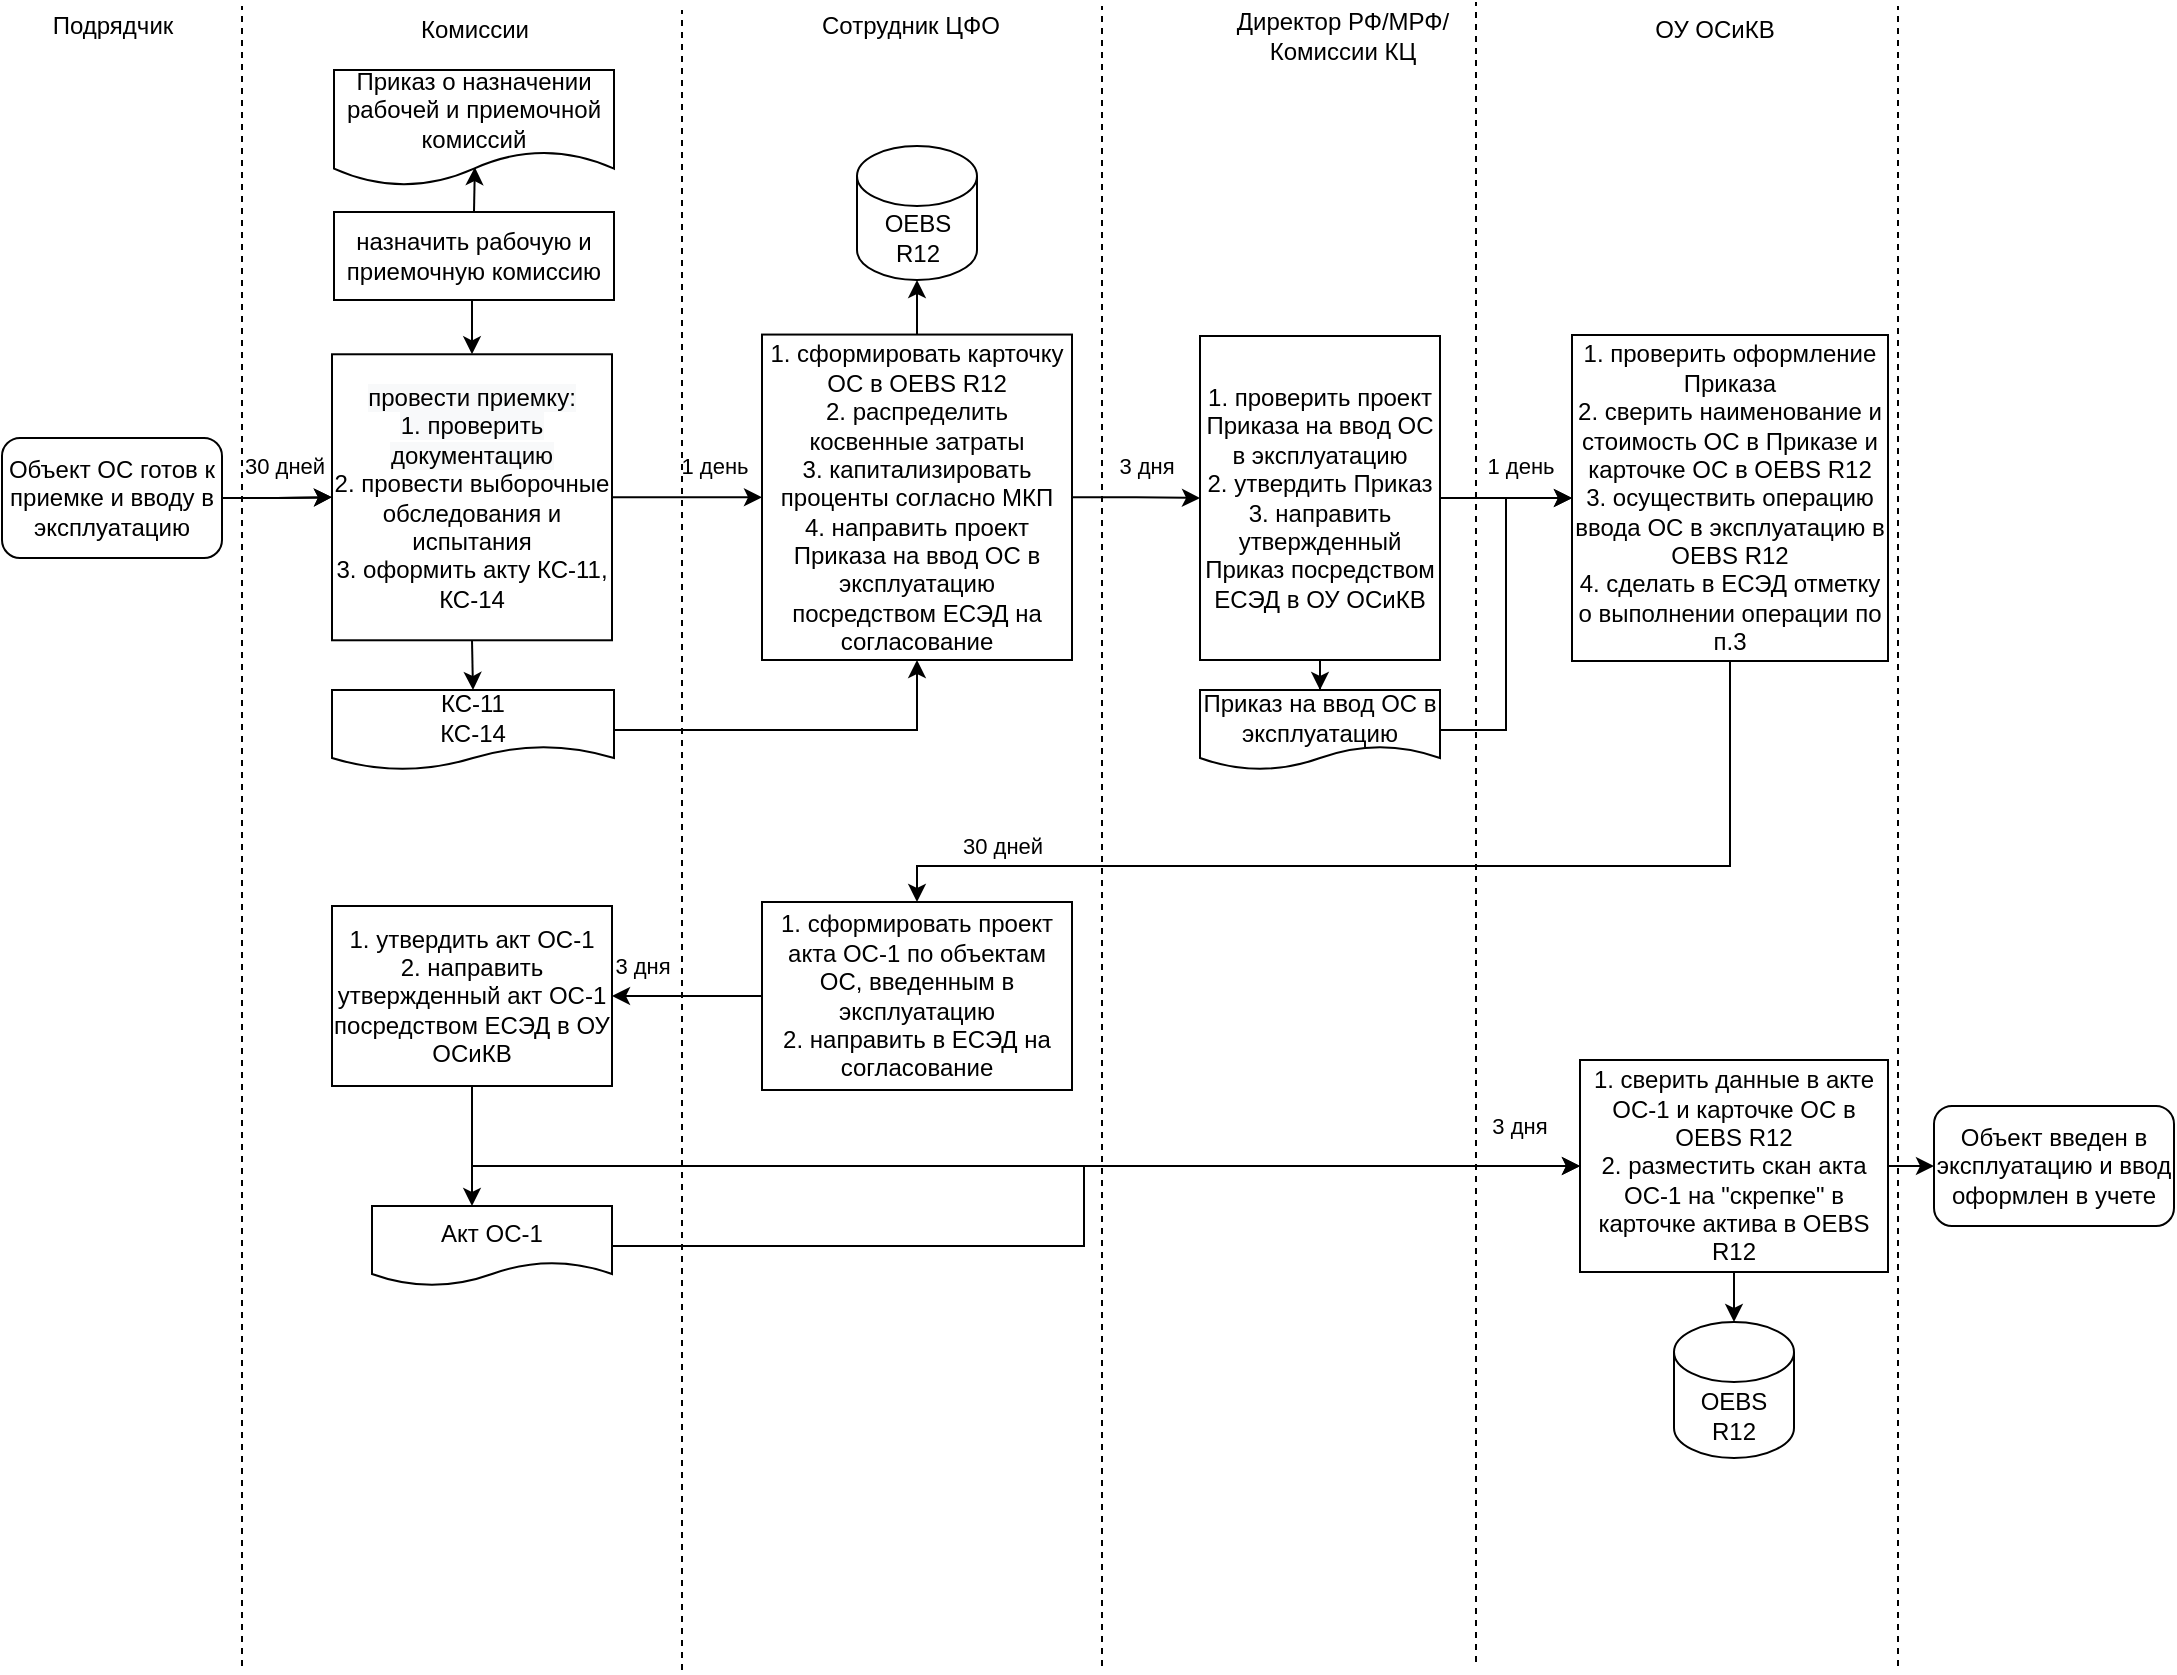 <mxfile version="14.7.6" type="github" pages="3">
  <diagram id="-xlbEysj6lLXRMNJa3hU" name="process">
    <mxGraphModel dx="1597" dy="1742" grid="0" gridSize="10" guides="1" tooltips="1" connect="1" arrows="1" fold="1" page="1" pageScale="1" pageWidth="1100" pageHeight="850" math="0" shadow="0">
      <root>
        <mxCell id="0" />
        <mxCell id="1" parent="0" />
        <mxCell id="_9BQPVT1APY_iE7ZRsUv-82" style="edgeStyle=orthogonalEdgeStyle;rounded=0;orthogonalLoop=1;jettySize=auto;html=1;" edge="1" parent="1" source="_9BQPVT1APY_iE7ZRsUv-1" target="_9BQPVT1APY_iE7ZRsUv-3">
          <mxGeometry relative="1" as="geometry" />
        </mxCell>
        <mxCell id="_9BQPVT1APY_iE7ZRsUv-83" value="30 дней" style="edgeStyle=orthogonalEdgeStyle;rounded=0;orthogonalLoop=1;jettySize=auto;html=1;" edge="1" parent="1" source="_9BQPVT1APY_iE7ZRsUv-1" target="_9BQPVT1APY_iE7ZRsUv-3">
          <mxGeometry x="0.119" y="16" relative="1" as="geometry">
            <mxPoint as="offset" />
          </mxGeometry>
        </mxCell>
        <mxCell id="_9BQPVT1APY_iE7ZRsUv-1" value="Объект ОС готов к приемке и вводу в эксплуатацию" style="rounded=1;whiteSpace=wrap;html=1;" vertex="1" parent="1">
          <mxGeometry x="10" y="-624" width="110" height="60" as="geometry" />
        </mxCell>
        <mxCell id="_9BQPVT1APY_iE7ZRsUv-10" style="edgeStyle=orthogonalEdgeStyle;rounded=0;orthogonalLoop=1;jettySize=auto;html=1;exitX=0.5;exitY=0;exitDx=0;exitDy=0;entryX=0.503;entryY=0.838;entryDx=0;entryDy=0;entryPerimeter=0;" edge="1" parent="1" source="_9BQPVT1APY_iE7ZRsUv-2" target="_9BQPVT1APY_iE7ZRsUv-5">
          <mxGeometry relative="1" as="geometry" />
        </mxCell>
        <mxCell id="_9BQPVT1APY_iE7ZRsUv-17" style="edgeStyle=orthogonalEdgeStyle;rounded=0;orthogonalLoop=1;jettySize=auto;html=1;exitX=0.5;exitY=1;exitDx=0;exitDy=0;entryX=0.5;entryY=0;entryDx=0;entryDy=0;" edge="1" parent="1" source="_9BQPVT1APY_iE7ZRsUv-2" target="_9BQPVT1APY_iE7ZRsUv-3">
          <mxGeometry relative="1" as="geometry" />
        </mxCell>
        <mxCell id="_9BQPVT1APY_iE7ZRsUv-2" value="назначить рабочую и приемочную комиссию" style="rounded=0;whiteSpace=wrap;html=1;" vertex="1" parent="1">
          <mxGeometry x="176" y="-737" width="140" height="44" as="geometry" />
        </mxCell>
        <mxCell id="_9BQPVT1APY_iE7ZRsUv-37" style="edgeStyle=orthogonalEdgeStyle;rounded=0;orthogonalLoop=1;jettySize=auto;html=1;exitX=0.5;exitY=1;exitDx=0;exitDy=0;entryX=0.5;entryY=0;entryDx=0;entryDy=0;" edge="1" parent="1" source="_9BQPVT1APY_iE7ZRsUv-3" target="_9BQPVT1APY_iE7ZRsUv-13">
          <mxGeometry relative="1" as="geometry" />
        </mxCell>
        <mxCell id="_9BQPVT1APY_iE7ZRsUv-3" value="&lt;span style=&quot;color: rgb(0 , 0 , 0) ; font-family: &amp;#34;helvetica&amp;#34; ; font-size: 12px ; font-style: normal ; font-weight: 400 ; letter-spacing: normal ; text-align: center ; text-indent: 0px ; text-transform: none ; word-spacing: 0px ; background-color: rgb(248 , 249 , 250) ; display: inline ; float: none&quot;&gt;провести приемку: &lt;br&gt;1. проверить документацию&lt;br&gt;&lt;/span&gt;2. провести выборочные обследования и испытания&lt;br&gt;3. оформить акту КС-11, КС-14" style="rounded=0;whiteSpace=wrap;html=1;" vertex="1" parent="1">
          <mxGeometry x="175" y="-665.86" width="140" height="143" as="geometry" />
        </mxCell>
        <mxCell id="_9BQPVT1APY_iE7ZRsUv-5" value="Приказ о назначении рабочей и приемочной комиссий" style="shape=document;whiteSpace=wrap;html=1;boundedLbl=1;" vertex="1" parent="1">
          <mxGeometry x="176" y="-808" width="140" height="58" as="geometry" />
        </mxCell>
        <mxCell id="_9BQPVT1APY_iE7ZRsUv-38" style="edgeStyle=orthogonalEdgeStyle;rounded=0;orthogonalLoop=1;jettySize=auto;html=1;entryX=0.5;entryY=1;entryDx=0;entryDy=0;" edge="1" parent="1" source="_9BQPVT1APY_iE7ZRsUv-13" target="_9BQPVT1APY_iE7ZRsUv-25">
          <mxGeometry relative="1" as="geometry">
            <mxPoint x="559" y="-492" as="targetPoint" />
          </mxGeometry>
        </mxCell>
        <mxCell id="_9BQPVT1APY_iE7ZRsUv-13" value="КС-11&lt;br&gt;КС-14" style="shape=document;whiteSpace=wrap;html=1;boundedLbl=1;" vertex="1" parent="1">
          <mxGeometry x="175" y="-498" width="141" height="40" as="geometry" />
        </mxCell>
        <mxCell id="_9BQPVT1APY_iE7ZRsUv-31" value="1 день" style="edgeStyle=orthogonalEdgeStyle;rounded=0;orthogonalLoop=1;jettySize=auto;html=1;exitX=1;exitY=0.5;exitDx=0;exitDy=0;entryX=0;entryY=0.5;entryDx=0;entryDy=0;" edge="1" parent="1" source="_9BQPVT1APY_iE7ZRsUv-3" target="_9BQPVT1APY_iE7ZRsUv-25">
          <mxGeometry x="0.355" y="16" relative="1" as="geometry">
            <mxPoint x="429" y="-589.76" as="sourcePoint" />
            <mxPoint as="offset" />
          </mxGeometry>
        </mxCell>
        <mxCell id="_9BQPVT1APY_iE7ZRsUv-40" value="3 дня" style="edgeStyle=orthogonalEdgeStyle;rounded=0;orthogonalLoop=1;jettySize=auto;html=1;entryX=0;entryY=0.5;entryDx=0;entryDy=0;" edge="1" parent="1" source="_9BQPVT1APY_iE7ZRsUv-25" target="_9BQPVT1APY_iE7ZRsUv-39">
          <mxGeometry x="0.127" y="16" relative="1" as="geometry">
            <mxPoint x="1" as="offset" />
          </mxGeometry>
        </mxCell>
        <mxCell id="_9BQPVT1APY_iE7ZRsUv-78" style="edgeStyle=orthogonalEdgeStyle;rounded=0;orthogonalLoop=1;jettySize=auto;html=1;entryX=0.5;entryY=1;entryDx=0;entryDy=0;entryPerimeter=0;" edge="1" parent="1" source="_9BQPVT1APY_iE7ZRsUv-25" target="_9BQPVT1APY_iE7ZRsUv-32">
          <mxGeometry relative="1" as="geometry">
            <mxPoint x="463.5" y="-728.231" as="targetPoint" />
          </mxGeometry>
        </mxCell>
        <mxCell id="_9BQPVT1APY_iE7ZRsUv-25" value="1. сформировать карточку ОС в OEBS R12&lt;br&gt;2. распределить косвенные затраты&lt;br&gt;3. капитализировать проценты согласно МКП&lt;br&gt;4. направить проект Приказа на ввод ОС в эксплуатацию посредством ЕСЭД на согласование" style="rounded=0;whiteSpace=wrap;html=1;" vertex="1" parent="1">
          <mxGeometry x="390" y="-675.72" width="155" height="162.72" as="geometry" />
        </mxCell>
        <mxCell id="_9BQPVT1APY_iE7ZRsUv-32" value="OEBS R12" style="shape=cylinder3;whiteSpace=wrap;html=1;boundedLbl=1;backgroundOutline=1;size=15;" vertex="1" parent="1">
          <mxGeometry x="437.5" y="-770" width="60" height="67" as="geometry" />
        </mxCell>
        <mxCell id="_9BQPVT1APY_iE7ZRsUv-50" value="1 день" style="edgeStyle=orthogonalEdgeStyle;rounded=0;orthogonalLoop=1;jettySize=auto;html=1;entryX=0;entryY=0.5;entryDx=0;entryDy=0;" edge="1" parent="1" source="_9BQPVT1APY_iE7ZRsUv-39" target="_9BQPVT1APY_iE7ZRsUv-49">
          <mxGeometry x="0.242" y="16" relative="1" as="geometry">
            <mxPoint x="-1" as="offset" />
          </mxGeometry>
        </mxCell>
        <mxCell id="_9BQPVT1APY_iE7ZRsUv-80" style="edgeStyle=orthogonalEdgeStyle;rounded=0;orthogonalLoop=1;jettySize=auto;html=1;" edge="1" parent="1" source="_9BQPVT1APY_iE7ZRsUv-39" target="_9BQPVT1APY_iE7ZRsUv-42">
          <mxGeometry relative="1" as="geometry" />
        </mxCell>
        <mxCell id="_9BQPVT1APY_iE7ZRsUv-39" value="1. проверить проект Приказа на ввод ОС в эксплуатацию&lt;br&gt;2. утвердить Приказ&lt;br&gt;3. направить утвержденный Приказ посредством ЕСЭД в ОУ ОСиКВ" style="rounded=0;whiteSpace=wrap;html=1;" vertex="1" parent="1">
          <mxGeometry x="609" y="-675" width="120" height="162" as="geometry" />
        </mxCell>
        <mxCell id="_9BQPVT1APY_iE7ZRsUv-67" style="edgeStyle=orthogonalEdgeStyle;rounded=0;orthogonalLoop=1;jettySize=auto;html=1;entryX=0;entryY=0.5;entryDx=0;entryDy=0;" edge="1" parent="1" source="_9BQPVT1APY_iE7ZRsUv-42" target="_9BQPVT1APY_iE7ZRsUv-49">
          <mxGeometry relative="1" as="geometry" />
        </mxCell>
        <mxCell id="_9BQPVT1APY_iE7ZRsUv-42" value="Приказ на ввод ОС в эксплуатацию" style="shape=document;whiteSpace=wrap;html=1;boundedLbl=1;" vertex="1" parent="1">
          <mxGeometry x="609" y="-498" width="120" height="40" as="geometry" />
        </mxCell>
        <mxCell id="_9BQPVT1APY_iE7ZRsUv-44" value="Подрядчик" style="text;html=1;resizable=0;autosize=1;align=center;verticalAlign=middle;points=[];fillColor=none;strokeColor=none;rounded=0;" vertex="1" parent="1">
          <mxGeometry x="25" y="-840" width="80" height="20" as="geometry" />
        </mxCell>
        <mxCell id="_9BQPVT1APY_iE7ZRsUv-45" value="Комиссии" style="text;html=1;resizable=0;autosize=1;align=center;verticalAlign=middle;points=[];fillColor=none;strokeColor=none;rounded=0;" vertex="1" parent="1">
          <mxGeometry x="211" y="-838" width="70" height="20" as="geometry" />
        </mxCell>
        <mxCell id="_9BQPVT1APY_iE7ZRsUv-46" value="Сотрудник ЦФО" style="text;html=1;resizable=0;autosize=1;align=center;verticalAlign=middle;points=[];fillColor=none;strokeColor=none;rounded=0;" vertex="1" parent="1">
          <mxGeometry x="413.5" y="-840" width="100" height="20" as="geometry" />
        </mxCell>
        <mxCell id="_9BQPVT1APY_iE7ZRsUv-47" value="Директор РФ/МРФ/ &lt;br&gt;Комиссии КЦ" style="text;html=1;resizable=0;autosize=1;align=center;verticalAlign=middle;points=[];fillColor=none;strokeColor=none;rounded=0;" vertex="1" parent="1">
          <mxGeometry x="620" y="-840" width="120" height="30" as="geometry" />
        </mxCell>
        <mxCell id="_9BQPVT1APY_iE7ZRsUv-55" value="30 дней" style="edgeStyle=orthogonalEdgeStyle;rounded=0;orthogonalLoop=1;jettySize=auto;html=1;exitX=0.5;exitY=1;exitDx=0;exitDy=0;entryX=0.5;entryY=0;entryDx=0;entryDy=0;" edge="1" parent="1" source="_9BQPVT1APY_iE7ZRsUv-49" target="_9BQPVT1APY_iE7ZRsUv-52">
          <mxGeometry x="0.77" y="-10" relative="1" as="geometry">
            <mxPoint x="600" y="-270" as="targetPoint" />
            <Array as="points">
              <mxPoint x="874" y="-410" />
              <mxPoint x="467" y="-410" />
            </Array>
            <mxPoint as="offset" />
          </mxGeometry>
        </mxCell>
        <mxCell id="_9BQPVT1APY_iE7ZRsUv-49" value="1. проверить оформление Приказа&lt;br&gt;2. сверить наименование и стоимость ОС в Приказе и карточке ОС в OEBS R12&lt;br&gt;3. осуществить операцию ввода ОС в эксплуатацию в OEBS R12&lt;br&gt;4. сделать в ЕСЭД отметку о выполнении операции по п.3" style="rounded=0;whiteSpace=wrap;html=1;" vertex="1" parent="1">
          <mxGeometry x="795" y="-675.5" width="158" height="163" as="geometry" />
        </mxCell>
        <mxCell id="_9BQPVT1APY_iE7ZRsUv-51" value="ОУ ОСиКВ" style="text;html=1;resizable=0;autosize=1;align=center;verticalAlign=middle;points=[];fillColor=none;strokeColor=none;rounded=0;" vertex="1" parent="1">
          <mxGeometry x="826" y="-838" width="80" height="20" as="geometry" />
        </mxCell>
        <mxCell id="_9BQPVT1APY_iE7ZRsUv-57" value="3 дня" style="edgeStyle=orthogonalEdgeStyle;rounded=0;orthogonalLoop=1;jettySize=auto;html=1;" edge="1" parent="1" source="_9BQPVT1APY_iE7ZRsUv-52" target="_9BQPVT1APY_iE7ZRsUv-56">
          <mxGeometry x="0.6" y="-15" relative="1" as="geometry">
            <mxPoint as="offset" />
          </mxGeometry>
        </mxCell>
        <mxCell id="_9BQPVT1APY_iE7ZRsUv-52" value="1. сформировать проект акта ОС-1 по объектам ОС, введенным в эксплуатацию&lt;br&gt;2. направить в ЕСЭД на согласование" style="rounded=0;whiteSpace=wrap;html=1;" vertex="1" parent="1">
          <mxGeometry x="390" y="-392" width="155" height="94" as="geometry" />
        </mxCell>
        <mxCell id="_9BQPVT1APY_iE7ZRsUv-59" style="edgeStyle=orthogonalEdgeStyle;rounded=0;orthogonalLoop=1;jettySize=auto;html=1;exitX=0.5;exitY=1;exitDx=0;exitDy=0;entryX=0.5;entryY=0;entryDx=0;entryDy=0;" edge="1" parent="1" source="_9BQPVT1APY_iE7ZRsUv-56">
          <mxGeometry relative="1" as="geometry">
            <mxPoint x="245" y="-240" as="targetPoint" />
          </mxGeometry>
        </mxCell>
        <mxCell id="_9BQPVT1APY_iE7ZRsUv-63" value="3 дня&amp;nbsp;" style="edgeStyle=orthogonalEdgeStyle;rounded=0;orthogonalLoop=1;jettySize=auto;html=1;entryX=0;entryY=0.5;entryDx=0;entryDy=0;exitX=0.5;exitY=1;exitDx=0;exitDy=0;exitPerimeter=0;" edge="1" parent="1" source="_9BQPVT1APY_iE7ZRsUv-56" target="_9BQPVT1APY_iE7ZRsUv-60">
          <mxGeometry x="0.9" y="20" relative="1" as="geometry">
            <mxPoint as="offset" />
          </mxGeometry>
        </mxCell>
        <mxCell id="_9BQPVT1APY_iE7ZRsUv-56" value="1. утвердить акт ОС-1&lt;br&gt;2. направить утвержденный акт ОС-1 посредством ЕСЭД в ОУ ОСиКВ" style="rounded=0;whiteSpace=wrap;html=1;" vertex="1" parent="1">
          <mxGeometry x="175" y="-390" width="140" height="90" as="geometry" />
        </mxCell>
        <mxCell id="_9BQPVT1APY_iE7ZRsUv-64" style="edgeStyle=orthogonalEdgeStyle;rounded=0;orthogonalLoop=1;jettySize=auto;html=1;entryX=0;entryY=0.5;entryDx=0;entryDy=0;" edge="1" parent="1" source="_9BQPVT1APY_iE7ZRsUv-58" target="_9BQPVT1APY_iE7ZRsUv-60">
          <mxGeometry relative="1" as="geometry">
            <Array as="points">
              <mxPoint x="551" y="-220" />
              <mxPoint x="551" y="-260" />
            </Array>
          </mxGeometry>
        </mxCell>
        <mxCell id="_9BQPVT1APY_iE7ZRsUv-58" value="Акт ОС-1" style="shape=document;whiteSpace=wrap;html=1;boundedLbl=1;" vertex="1" parent="1">
          <mxGeometry x="195" y="-240" width="120" height="40" as="geometry" />
        </mxCell>
        <mxCell id="_9BQPVT1APY_iE7ZRsUv-75" style="edgeStyle=orthogonalEdgeStyle;rounded=0;orthogonalLoop=1;jettySize=auto;html=1;entryX=0;entryY=0.5;entryDx=0;entryDy=0;" edge="1" parent="1" source="_9BQPVT1APY_iE7ZRsUv-60" target="_9BQPVT1APY_iE7ZRsUv-74">
          <mxGeometry relative="1" as="geometry" />
        </mxCell>
        <mxCell id="_9BQPVT1APY_iE7ZRsUv-81" style="edgeStyle=orthogonalEdgeStyle;rounded=0;orthogonalLoop=1;jettySize=auto;html=1;" edge="1" parent="1" source="_9BQPVT1APY_iE7ZRsUv-60" target="_9BQPVT1APY_iE7ZRsUv-65">
          <mxGeometry relative="1" as="geometry" />
        </mxCell>
        <mxCell id="_9BQPVT1APY_iE7ZRsUv-60" value="1. сверить данные в акте ОС-1 и карточке ОС в OEBS R12&lt;br&gt;2. разместить скан акта ОС-1 на &quot;скрепке&quot; в карточке актива в OEBS R12" style="rounded=0;whiteSpace=wrap;html=1;" vertex="1" parent="1">
          <mxGeometry x="799" y="-313" width="154" height="106" as="geometry" />
        </mxCell>
        <mxCell id="_9BQPVT1APY_iE7ZRsUv-65" value="OEBS R12" style="shape=cylinder3;whiteSpace=wrap;html=1;boundedLbl=1;backgroundOutline=1;size=15;" vertex="1" parent="1">
          <mxGeometry x="846" y="-182" width="60" height="68" as="geometry" />
        </mxCell>
        <mxCell id="_9BQPVT1APY_iE7ZRsUv-69" value="" style="endArrow=none;dashed=1;html=1;" edge="1" parent="1">
          <mxGeometry width="50" height="50" relative="1" as="geometry">
            <mxPoint x="130" y="-10" as="sourcePoint" />
            <mxPoint x="130" y="-840" as="targetPoint" />
          </mxGeometry>
        </mxCell>
        <mxCell id="_9BQPVT1APY_iE7ZRsUv-71" value="" style="endArrow=none;dashed=1;html=1;" edge="1" parent="1">
          <mxGeometry width="50" height="50" relative="1" as="geometry">
            <mxPoint x="350.0" y="-8.0" as="sourcePoint" />
            <mxPoint x="350.0" y="-838.0" as="targetPoint" />
          </mxGeometry>
        </mxCell>
        <mxCell id="_9BQPVT1APY_iE7ZRsUv-72" value="" style="endArrow=none;dashed=1;html=1;" edge="1" parent="1">
          <mxGeometry width="50" height="50" relative="1" as="geometry">
            <mxPoint x="560.0" y="-10.0" as="sourcePoint" />
            <mxPoint x="560.0" y="-840.0" as="targetPoint" />
          </mxGeometry>
        </mxCell>
        <mxCell id="_9BQPVT1APY_iE7ZRsUv-73" value="" style="endArrow=none;dashed=1;html=1;" edge="1" parent="1">
          <mxGeometry width="50" height="50" relative="1" as="geometry">
            <mxPoint x="747" y="-12.0" as="sourcePoint" />
            <mxPoint x="747" y="-842.0" as="targetPoint" />
          </mxGeometry>
        </mxCell>
        <mxCell id="_9BQPVT1APY_iE7ZRsUv-74" value="Объект введен в эксплуатацию и ввод оформлен в учете" style="rounded=1;whiteSpace=wrap;html=1;" vertex="1" parent="1">
          <mxGeometry x="976" y="-290" width="120" height="60" as="geometry" />
        </mxCell>
        <mxCell id="_9BQPVT1APY_iE7ZRsUv-77" value="" style="endArrow=none;dashed=1;html=1;" edge="1" parent="1">
          <mxGeometry width="50" height="50" relative="1" as="geometry">
            <mxPoint x="958" y="-10.0" as="sourcePoint" />
            <mxPoint x="958" y="-840.0" as="targetPoint" />
          </mxGeometry>
        </mxCell>
      </root>
    </mxGraphModel>
  </diagram>
  <diagram id="EPydY_kBoaiLtxwQvo4u" name="RCR-part1">
    <mxGraphModel dx="1384" dy="1623" grid="0" gridSize="10" guides="1" tooltips="1" connect="1" arrows="1" fold="1" page="1" pageScale="1" pageWidth="1100" pageHeight="850" math="0" shadow="0">
      <root>
        <mxCell id="JlqAxrO4d6DwTMm6dV93-0" />
        <mxCell id="JlqAxrO4d6DwTMm6dV93-1" parent="JlqAxrO4d6DwTMm6dV93-0" />
        <mxCell id="TFz5X1pm-8AExUHjPqjY-0" style="edgeStyle=orthogonalEdgeStyle;rounded=0;orthogonalLoop=1;jettySize=auto;html=1;" edge="1" parent="JlqAxrO4d6DwTMm6dV93-1" source="TFz5X1pm-8AExUHjPqjY-2" target="TFz5X1pm-8AExUHjPqjY-7">
          <mxGeometry relative="1" as="geometry" />
        </mxCell>
        <mxCell id="TFz5X1pm-8AExUHjPqjY-1" value="30 дней" style="edgeStyle=orthogonalEdgeStyle;rounded=0;orthogonalLoop=1;jettySize=auto;html=1;" edge="1" parent="JlqAxrO4d6DwTMm6dV93-1" source="TFz5X1pm-8AExUHjPqjY-2" target="TFz5X1pm-8AExUHjPqjY-7">
          <mxGeometry x="0.119" y="16" relative="1" as="geometry">
            <mxPoint as="offset" />
          </mxGeometry>
        </mxCell>
        <mxCell id="TFz5X1pm-8AExUHjPqjY-2" value="Объект ОС готов к приемке и вводу в эксплуатацию" style="rounded=1;whiteSpace=wrap;html=1;" vertex="1" parent="JlqAxrO4d6DwTMm6dV93-1">
          <mxGeometry x="10" y="-624" width="110" height="60" as="geometry" />
        </mxCell>
        <mxCell id="TFz5X1pm-8AExUHjPqjY-3" style="edgeStyle=orthogonalEdgeStyle;rounded=0;orthogonalLoop=1;jettySize=auto;html=1;exitX=0.5;exitY=0;exitDx=0;exitDy=0;entryX=0.503;entryY=0.838;entryDx=0;entryDy=0;entryPerimeter=0;" edge="1" parent="JlqAxrO4d6DwTMm6dV93-1" source="TFz5X1pm-8AExUHjPqjY-5" target="TFz5X1pm-8AExUHjPqjY-8">
          <mxGeometry relative="1" as="geometry" />
        </mxCell>
        <mxCell id="TFz5X1pm-8AExUHjPqjY-4" style="edgeStyle=orthogonalEdgeStyle;rounded=0;orthogonalLoop=1;jettySize=auto;html=1;exitX=0.5;exitY=1;exitDx=0;exitDy=0;entryX=0.5;entryY=0;entryDx=0;entryDy=0;" edge="1" parent="JlqAxrO4d6DwTMm6dV93-1" source="TFz5X1pm-8AExUHjPqjY-5" target="TFz5X1pm-8AExUHjPqjY-7">
          <mxGeometry relative="1" as="geometry" />
        </mxCell>
        <mxCell id="TFz5X1pm-8AExUHjPqjY-5" value="назначить рабочую и приемочную комиссию" style="rounded=0;whiteSpace=wrap;html=1;" vertex="1" parent="JlqAxrO4d6DwTMm6dV93-1">
          <mxGeometry x="176" y="-737" width="140" height="44" as="geometry" />
        </mxCell>
        <mxCell id="TFz5X1pm-8AExUHjPqjY-6" style="edgeStyle=orthogonalEdgeStyle;rounded=0;orthogonalLoop=1;jettySize=auto;html=1;exitX=0.5;exitY=1;exitDx=0;exitDy=0;entryX=0.5;entryY=0;entryDx=0;entryDy=0;" edge="1" parent="JlqAxrO4d6DwTMm6dV93-1" source="TFz5X1pm-8AExUHjPqjY-7" target="TFz5X1pm-8AExUHjPqjY-10">
          <mxGeometry relative="1" as="geometry" />
        </mxCell>
        <mxCell id="TFz5X1pm-8AExUHjPqjY-7" value="&lt;span style=&quot;color: rgb(0 , 0 , 0) ; font-family: &amp;#34;helvetica&amp;#34; ; font-size: 12px ; font-style: normal ; font-weight: 400 ; letter-spacing: normal ; text-align: center ; text-indent: 0px ; text-transform: none ; word-spacing: 0px ; background-color: rgb(248 , 249 , 250) ; display: inline ; float: none&quot;&gt;провести приемку: &lt;br&gt;1. проверить документацию&lt;br&gt;&lt;/span&gt;2. провести выборочные обследования и испытания&lt;br&gt;3. оформить акту КС-11, КС-14" style="rounded=0;whiteSpace=wrap;html=1;" vertex="1" parent="JlqAxrO4d6DwTMm6dV93-1">
          <mxGeometry x="175" y="-665.86" width="140" height="143" as="geometry" />
        </mxCell>
        <mxCell id="TFz5X1pm-8AExUHjPqjY-8" value="Приказ о назначении рабочей и приемочной комиссий" style="shape=document;whiteSpace=wrap;html=1;boundedLbl=1;" vertex="1" parent="JlqAxrO4d6DwTMm6dV93-1">
          <mxGeometry x="176" y="-808" width="140" height="58" as="geometry" />
        </mxCell>
        <mxCell id="TFz5X1pm-8AExUHjPqjY-9" style="edgeStyle=orthogonalEdgeStyle;rounded=0;orthogonalLoop=1;jettySize=auto;html=1;entryX=0.5;entryY=1;entryDx=0;entryDy=0;" edge="1" parent="JlqAxrO4d6DwTMm6dV93-1" source="TFz5X1pm-8AExUHjPqjY-10" target="TFz5X1pm-8AExUHjPqjY-14">
          <mxGeometry relative="1" as="geometry">
            <mxPoint x="559" y="-492" as="targetPoint" />
          </mxGeometry>
        </mxCell>
        <mxCell id="TFz5X1pm-8AExUHjPqjY-10" value="КС-11&lt;br&gt;КС-14" style="shape=document;whiteSpace=wrap;html=1;boundedLbl=1;" vertex="1" parent="JlqAxrO4d6DwTMm6dV93-1">
          <mxGeometry x="175" y="-498" width="141" height="40" as="geometry" />
        </mxCell>
        <mxCell id="TFz5X1pm-8AExUHjPqjY-11" value="1 день" style="edgeStyle=orthogonalEdgeStyle;rounded=0;orthogonalLoop=1;jettySize=auto;html=1;exitX=1;exitY=0.5;exitDx=0;exitDy=0;entryX=0;entryY=0.5;entryDx=0;entryDy=0;" edge="1" parent="JlqAxrO4d6DwTMm6dV93-1" source="TFz5X1pm-8AExUHjPqjY-7" target="TFz5X1pm-8AExUHjPqjY-14">
          <mxGeometry x="0.355" y="16" relative="1" as="geometry">
            <mxPoint x="429" y="-589.76" as="sourcePoint" />
            <mxPoint as="offset" />
          </mxGeometry>
        </mxCell>
        <mxCell id="TFz5X1pm-8AExUHjPqjY-12" value="3 дня" style="edgeStyle=orthogonalEdgeStyle;rounded=0;orthogonalLoop=1;jettySize=auto;html=1;entryX=0;entryY=0.5;entryDx=0;entryDy=0;" edge="1" parent="JlqAxrO4d6DwTMm6dV93-1" source="TFz5X1pm-8AExUHjPqjY-14" target="TFz5X1pm-8AExUHjPqjY-18">
          <mxGeometry x="0.127" y="16" relative="1" as="geometry">
            <mxPoint x="1" as="offset" />
          </mxGeometry>
        </mxCell>
        <mxCell id="TFz5X1pm-8AExUHjPqjY-13" style="edgeStyle=orthogonalEdgeStyle;rounded=0;orthogonalLoop=1;jettySize=auto;html=1;entryX=0.5;entryY=1;entryDx=0;entryDy=0;entryPerimeter=0;" edge="1" parent="JlqAxrO4d6DwTMm6dV93-1" source="TFz5X1pm-8AExUHjPqjY-14" target="TFz5X1pm-8AExUHjPqjY-15">
          <mxGeometry relative="1" as="geometry">
            <mxPoint x="463.5" y="-728.231" as="targetPoint" />
          </mxGeometry>
        </mxCell>
        <mxCell id="TFz5X1pm-8AExUHjPqjY-14" value="1. сформировать карточку ОС в OEBS R12&lt;br&gt;2. распределить косвенные затраты&lt;br&gt;3. капитализировать проценты согласно МКП&lt;br&gt;4. направить проект Приказа на ввод ОС в эксплуатацию посредством ЕСЭД на согласование" style="rounded=0;whiteSpace=wrap;html=1;" vertex="1" parent="JlqAxrO4d6DwTMm6dV93-1">
          <mxGeometry x="390" y="-675.72" width="155" height="162.72" as="geometry" />
        </mxCell>
        <mxCell id="TFz5X1pm-8AExUHjPqjY-15" value="OEBS R12" style="shape=cylinder3;whiteSpace=wrap;html=1;boundedLbl=1;backgroundOutline=1;size=15;" vertex="1" parent="JlqAxrO4d6DwTMm6dV93-1">
          <mxGeometry x="437.5" y="-770" width="60" height="67" as="geometry" />
        </mxCell>
        <mxCell id="TFz5X1pm-8AExUHjPqjY-16" value="1 день" style="edgeStyle=orthogonalEdgeStyle;rounded=0;orthogonalLoop=1;jettySize=auto;html=1;entryX=0;entryY=0.5;entryDx=0;entryDy=0;" edge="1" parent="JlqAxrO4d6DwTMm6dV93-1" source="TFz5X1pm-8AExUHjPqjY-18" target="TFz5X1pm-8AExUHjPqjY-26">
          <mxGeometry x="0.242" y="16" relative="1" as="geometry">
            <mxPoint x="-1" as="offset" />
          </mxGeometry>
        </mxCell>
        <mxCell id="TFz5X1pm-8AExUHjPqjY-17" style="edgeStyle=orthogonalEdgeStyle;rounded=0;orthogonalLoop=1;jettySize=auto;html=1;" edge="1" parent="JlqAxrO4d6DwTMm6dV93-1" source="TFz5X1pm-8AExUHjPqjY-18" target="TFz5X1pm-8AExUHjPqjY-20">
          <mxGeometry relative="1" as="geometry" />
        </mxCell>
        <mxCell id="TFz5X1pm-8AExUHjPqjY-18" value="1. проверить проект Приказа на ввод ОС в эксплуатацию&lt;br&gt;2. утвердить Приказ&lt;br&gt;3. направить утвержденный Приказ посредством ЕСЭД в ОУ ОСиКВ" style="rounded=0;whiteSpace=wrap;html=1;" vertex="1" parent="JlqAxrO4d6DwTMm6dV93-1">
          <mxGeometry x="609" y="-675" width="120" height="162" as="geometry" />
        </mxCell>
        <mxCell id="TFz5X1pm-8AExUHjPqjY-19" style="edgeStyle=orthogonalEdgeStyle;rounded=0;orthogonalLoop=1;jettySize=auto;html=1;entryX=0;entryY=0.5;entryDx=0;entryDy=0;" edge="1" parent="JlqAxrO4d6DwTMm6dV93-1" source="TFz5X1pm-8AExUHjPqjY-20" target="TFz5X1pm-8AExUHjPqjY-26">
          <mxGeometry relative="1" as="geometry" />
        </mxCell>
        <mxCell id="TFz5X1pm-8AExUHjPqjY-20" value="Приказ на ввод ОС в эксплуатацию" style="shape=document;whiteSpace=wrap;html=1;boundedLbl=1;" vertex="1" parent="JlqAxrO4d6DwTMm6dV93-1">
          <mxGeometry x="609" y="-498" width="120" height="40" as="geometry" />
        </mxCell>
        <mxCell id="TFz5X1pm-8AExUHjPqjY-21" value="Подрядчик" style="text;html=1;resizable=0;autosize=1;align=center;verticalAlign=middle;points=[];fillColor=none;strokeColor=none;rounded=0;" vertex="1" parent="JlqAxrO4d6DwTMm6dV93-1">
          <mxGeometry x="25" y="-840" width="80" height="20" as="geometry" />
        </mxCell>
        <mxCell id="TFz5X1pm-8AExUHjPqjY-22" value="Комиссии" style="text;html=1;resizable=0;autosize=1;align=center;verticalAlign=middle;points=[];fillColor=none;strokeColor=none;rounded=0;" vertex="1" parent="JlqAxrO4d6DwTMm6dV93-1">
          <mxGeometry x="211" y="-838" width="70" height="20" as="geometry" />
        </mxCell>
        <mxCell id="TFz5X1pm-8AExUHjPqjY-23" value="Сотрудник ЦФО" style="text;html=1;resizable=0;autosize=1;align=center;verticalAlign=middle;points=[];fillColor=none;strokeColor=none;rounded=0;" vertex="1" parent="JlqAxrO4d6DwTMm6dV93-1">
          <mxGeometry x="413.5" y="-840" width="100" height="20" as="geometry" />
        </mxCell>
        <mxCell id="TFz5X1pm-8AExUHjPqjY-24" value="Директор РФ/МРФ/ &lt;br&gt;Комиссии КЦ" style="text;html=1;resizable=0;autosize=1;align=center;verticalAlign=middle;points=[];fillColor=none;strokeColor=none;rounded=0;" vertex="1" parent="JlqAxrO4d6DwTMm6dV93-1">
          <mxGeometry x="620" y="-840" width="120" height="30" as="geometry" />
        </mxCell>
        <mxCell id="TFz5X1pm-8AExUHjPqjY-26" value="1. проверить оформление Приказа&lt;br&gt;2. сверить наименование и стоимость ОС в Приказе и карточке ОС в OEBS R12&lt;br&gt;3. осуществить операцию ввода ОС в эксплуатацию в OEBS R12&lt;br&gt;4. сделать в ЕСЭД отметку о выполнении операции по п.3" style="rounded=0;whiteSpace=wrap;html=1;" vertex="1" parent="JlqAxrO4d6DwTMm6dV93-1">
          <mxGeometry x="795" y="-675.5" width="158" height="163" as="geometry" />
        </mxCell>
        <mxCell id="TFz5X1pm-8AExUHjPqjY-27" value="ОУ ОСиКВ" style="text;html=1;resizable=0;autosize=1;align=center;verticalAlign=middle;points=[];fillColor=none;strokeColor=none;rounded=0;" vertex="1" parent="JlqAxrO4d6DwTMm6dV93-1">
          <mxGeometry x="826" y="-838" width="80" height="20" as="geometry" />
        </mxCell>
        <mxCell id="TFz5X1pm-8AExUHjPqjY-39" value="" style="endArrow=none;dashed=1;html=1;" edge="1" parent="JlqAxrO4d6DwTMm6dV93-1">
          <mxGeometry width="50" height="50" relative="1" as="geometry">
            <mxPoint x="130.0" y="-10.0" as="sourcePoint" />
            <mxPoint x="130.0" y="-840.0" as="targetPoint" />
          </mxGeometry>
        </mxCell>
        <mxCell id="TFz5X1pm-8AExUHjPqjY-40" value="" style="endArrow=none;dashed=1;html=1;" edge="1" parent="JlqAxrO4d6DwTMm6dV93-1">
          <mxGeometry width="50" height="50" relative="1" as="geometry">
            <mxPoint x="350.0" y="-8.0" as="sourcePoint" />
            <mxPoint x="350.0" y="-838.0" as="targetPoint" />
          </mxGeometry>
        </mxCell>
        <mxCell id="TFz5X1pm-8AExUHjPqjY-41" value="" style="endArrow=none;dashed=1;html=1;" edge="1" parent="JlqAxrO4d6DwTMm6dV93-1">
          <mxGeometry width="50" height="50" relative="1" as="geometry">
            <mxPoint x="560" y="-10.0" as="sourcePoint" />
            <mxPoint x="560" y="-840.0" as="targetPoint" />
          </mxGeometry>
        </mxCell>
        <mxCell id="TFz5X1pm-8AExUHjPqjY-42" value="" style="endArrow=none;dashed=1;html=1;" edge="1" parent="JlqAxrO4d6DwTMm6dV93-1">
          <mxGeometry width="50" height="50" relative="1" as="geometry">
            <mxPoint x="747" y="-12" as="sourcePoint" />
            <mxPoint x="747" y="-842.0" as="targetPoint" />
          </mxGeometry>
        </mxCell>
        <mxCell id="TFz5X1pm-8AExUHjPqjY-44" value="" style="endArrow=none;dashed=1;html=1;" edge="1" parent="JlqAxrO4d6DwTMm6dV93-1">
          <mxGeometry width="50" height="50" relative="1" as="geometry">
            <mxPoint x="958" y="-10.0" as="sourcePoint" />
            <mxPoint x="958" y="-840.0" as="targetPoint" />
          </mxGeometry>
        </mxCell>
        <mxCell id="p_7EMc5attLS8-8jdhmE-0" value="" style="shape=table;html=1;whiteSpace=wrap;startSize=0;container=1;collapsible=0;childLayout=tableLayout;" vertex="1" parent="JlqAxrO4d6DwTMm6dV93-1">
          <mxGeometry x="20" y="-425" width="940" height="398.8" as="geometry" />
        </mxCell>
        <mxCell id="p_7EMc5attLS8-8jdhmE-1" value="" style="shape=partialRectangle;html=1;whiteSpace=wrap;collapsible=0;dropTarget=0;pointerEvents=0;fillColor=none;top=0;left=0;bottom=0;right=0;points=[[0,0.5],[1,0.5]];portConstraint=eastwest;" vertex="1" parent="p_7EMc5attLS8-8jdhmE-0">
          <mxGeometry width="940" height="70" as="geometry" />
        </mxCell>
        <mxCell id="p_7EMc5attLS8-8jdhmE-2" value="риск" style="shape=partialRectangle;html=1;whiteSpace=wrap;connectable=0;overflow=hidden;fillColor=none;top=0;left=0;bottom=0;right=0;" vertex="1" parent="p_7EMc5attLS8-8jdhmE-1">
          <mxGeometry width="110" height="70" as="geometry" />
        </mxCell>
        <mxCell id="p_7EMc5attLS8-8jdhmE-3" value="Р1. ОС не существует&lt;br&gt;Р2. ввод в эксплуатацию объекта ОС до завершения строительства" style="shape=partialRectangle;html=1;whiteSpace=wrap;connectable=0;overflow=hidden;fillColor=none;top=0;left=0;bottom=0;right=0;" vertex="1" parent="p_7EMc5attLS8-8jdhmE-1">
          <mxGeometry x="110" width="220" height="70" as="geometry" />
        </mxCell>
        <mxCell id="p_7EMc5attLS8-8jdhmE-4" value="Р3. некорректно сформированная стоимость объекта ОС" style="shape=partialRectangle;html=1;whiteSpace=wrap;connectable=0;overflow=hidden;fillColor=none;top=0;left=0;bottom=0;right=0;" vertex="1" parent="p_7EMc5attLS8-8jdhmE-1">
          <mxGeometry x="330" width="210" height="70" as="geometry" />
        </mxCell>
        <mxCell id="p_7EMc5attLS8-8jdhmE-5" value="Р4. несвоевременность ввода ОС в эксплуатацию&lt;br&gt;Р5. неавторизованный ввод ОС в эксплуатацию" style="shape=partialRectangle;html=1;whiteSpace=wrap;connectable=0;overflow=hidden;fillColor=none;top=0;left=0;bottom=0;right=0;" vertex="1" parent="p_7EMc5attLS8-8jdhmE-1">
          <mxGeometry x="540" width="190" height="70" as="geometry" />
        </mxCell>
        <mxCell id="p_7EMc5attLS8-8jdhmE-6" value="&lt;span&gt;Р4. несвоевременность ввода ОС в эксплуатацию&lt;/span&gt;&lt;br&gt;&lt;span&gt;Р5. неавторизованный ввод ОС в эксплуатацию&lt;/span&gt;" style="shape=partialRectangle;html=1;whiteSpace=wrap;connectable=0;overflow=hidden;fillColor=none;top=0;left=0;bottom=0;right=0;" vertex="1" parent="p_7EMc5attLS8-8jdhmE-1">
          <mxGeometry x="730" width="210" height="70" as="geometry" />
        </mxCell>
        <mxCell id="p_7EMc5attLS8-8jdhmE-7" value="" style="shape=partialRectangle;html=1;whiteSpace=wrap;collapsible=0;dropTarget=0;pointerEvents=0;fillColor=none;top=0;left=0;bottom=0;right=0;points=[[0,0.5],[1,0.5]];portConstraint=eastwest;" vertex="1" parent="p_7EMc5attLS8-8jdhmE-0">
          <mxGeometry y="70" width="940" height="179" as="geometry" />
        </mxCell>
        <mxCell id="p_7EMc5attLS8-8jdhmE-8" value="контроль" style="shape=partialRectangle;html=1;whiteSpace=wrap;connectable=0;overflow=hidden;fillColor=none;top=0;left=0;bottom=0;right=0;" vertex="1" parent="p_7EMc5attLS8-8jdhmE-7">
          <mxGeometry width="110" height="179" as="geometry" />
        </mxCell>
        <mxCell id="p_7EMc5attLS8-8jdhmE-9" value="К1. авторизованные комиссии подтверждают наличие объекта и готовность к эксплуатации в установленные сроки, что оформляется в актах КС-11, КС-14" style="shape=partialRectangle;html=1;whiteSpace=wrap;connectable=0;overflow=hidden;fillColor=none;top=0;left=0;bottom=0;right=0;" vertex="1" parent="p_7EMc5attLS8-8jdhmE-7">
          <mxGeometry x="110" width="220" height="179" as="geometry" />
        </mxCell>
        <mxCell id="p_7EMc5attLS8-8jdhmE-10" value="К5. Комиссия сверяет наименование и стоимость объекта ОС с данными КС-14 с запросом пояснения по всем несоответствиям, утверждает Акт ОС-1 в установленные сроки" style="shape=partialRectangle;html=1;whiteSpace=wrap;connectable=0;overflow=hidden;fillColor=none;top=0;left=0;bottom=0;right=0;" vertex="1" parent="p_7EMc5attLS8-8jdhmE-7">
          <mxGeometry x="330" width="210" height="179" as="geometry" />
        </mxCell>
        <mxCell id="p_7EMc5attLS8-8jdhmE-11" value="К2. Приказ на ввод ОС в эксплуатацию утверждается в соответствии с ВНД (матрицей авторизации) в установленные сроки&lt;br&gt;К3. Оформление ввода ОС в эксплуататцию в учетной системе (OEBS R12) производится в установленные сроки" style="shape=partialRectangle;html=1;whiteSpace=wrap;connectable=0;overflow=hidden;fillColor=none;top=0;left=0;bottom=0;right=0;" vertex="1" parent="p_7EMc5attLS8-8jdhmE-7">
          <mxGeometry x="540" width="190" height="179" as="geometry" />
        </mxCell>
        <mxCell id="p_7EMc5attLS8-8jdhmE-12" value="K4. проверка корректности оформления Приказа путем сверки с данными карточки ОС в OEBS R12 в установленные сроки" style="shape=partialRectangle;html=1;whiteSpace=wrap;connectable=0;overflow=hidden;fillColor=none;top=0;left=0;bottom=0;right=0;" vertex="1" parent="p_7EMc5attLS8-8jdhmE-7">
          <mxGeometry x="730" width="210" height="179" as="geometry" />
        </mxCell>
        <mxCell id="p_7EMc5attLS8-8jdhmE-13" value="" style="shape=partialRectangle;html=1;whiteSpace=wrap;collapsible=0;dropTarget=0;pointerEvents=0;fillColor=none;top=0;left=0;bottom=0;right=0;points=[[0,0.5],[1,0.5]];portConstraint=eastwest;" vertex="1" parent="p_7EMc5attLS8-8jdhmE-0">
          <mxGeometry y="249" width="940" height="150" as="geometry" />
        </mxCell>
        <mxCell id="p_7EMc5attLS8-8jdhmE-14" value="рекомендация" style="shape=partialRectangle;html=1;whiteSpace=wrap;connectable=0;overflow=hidden;fillColor=none;top=0;left=0;bottom=0;right=0;" vertex="1" parent="p_7EMc5attLS8-8jdhmE-13">
          <mxGeometry width="110" height="150" as="geometry" />
        </mxCell>
        <mxCell id="p_7EMc5attLS8-8jdhmE-15" value="Рек1. добавить указание на утверждение состава и полномочий комиссии&lt;br&gt;Рек2. оподумать о возможности оптимизации двух комиссий в одну." style="shape=partialRectangle;html=1;whiteSpace=wrap;connectable=0;overflow=hidden;fillColor=none;top=0;left=0;bottom=0;right=0;" vertex="1" parent="p_7EMc5attLS8-8jdhmE-13">
          <mxGeometry x="110" width="220" height="150" as="geometry" />
        </mxCell>
        <mxCell id="p_7EMc5attLS8-8jdhmE-16" value="Рек3. добавить контроль за формированием стоимости (корректность отражения прямых затрат, разнесеня косвенных затрат и капитализации процентов&lt;br&gt;Рек4. оценить необходимость включения в стоимость ОС резерва на демонтаж ОС&lt;br&gt;Рек5. указать место хранения КС-11, КС-14" style="shape=partialRectangle;html=1;whiteSpace=wrap;connectable=0;overflow=hidden;fillColor=none;top=0;left=0;bottom=0;right=0;" vertex="1" parent="p_7EMc5attLS8-8jdhmE-13">
          <mxGeometry x="330" width="210" height="150" as="geometry" />
        </mxCell>
        <mxCell id="p_7EMc5attLS8-8jdhmE-17" value="Рек6. указать место хранения Приказа на ввод ОС в эксплуатацию" style="shape=partialRectangle;html=1;whiteSpace=wrap;connectable=0;overflow=hidden;fillColor=none;top=0;left=0;bottom=0;right=0;" vertex="1" parent="p_7EMc5attLS8-8jdhmE-13">
          <mxGeometry x="540" width="190" height="150" as="geometry" />
        </mxCell>
        <mxCell id="p_7EMc5attLS8-8jdhmE-18" value="&lt;span&gt;Рек3. добавить контроль за формированием стоимости (корректность отражения прямых затрат, разнесеня косвенных затрат и капитализации процентов&lt;/span&gt;" style="shape=partialRectangle;html=1;whiteSpace=wrap;connectable=0;overflow=hidden;fillColor=none;top=0;left=0;bottom=0;right=0;" vertex="1" parent="p_7EMc5attLS8-8jdhmE-13">
          <mxGeometry x="730" width="210" height="150" as="geometry" />
        </mxCell>
      </root>
    </mxGraphModel>
  </diagram>
  <diagram name="RCR-part2" id="XatHOlfcgingeY-3MyOB">
    <mxGraphModel dx="1384" dy="1623" grid="0" gridSize="10" guides="1" tooltips="1" connect="1" arrows="1" fold="1" page="1" pageScale="1" pageWidth="1100" pageHeight="850" math="0" shadow="0">
      <root>
        <mxCell id="OnCVhGvLhBmQIhK15UqX-0" />
        <mxCell id="OnCVhGvLhBmQIhK15UqX-1" parent="OnCVhGvLhBmQIhK15UqX-0" />
        <mxCell id="OnCVhGvLhBmQIhK15UqX-30" value="3 дня" style="edgeStyle=orthogonalEdgeStyle;rounded=0;orthogonalLoop=1;jettySize=auto;html=1;" edge="1" parent="OnCVhGvLhBmQIhK15UqX-1" source="OnCVhGvLhBmQIhK15UqX-31" target="OnCVhGvLhBmQIhK15UqX-34">
          <mxGeometry x="0.6" y="-15" relative="1" as="geometry">
            <mxPoint as="offset" />
          </mxGeometry>
        </mxCell>
        <mxCell id="OnCVhGvLhBmQIhK15UqX-31" value="1. сформировать проект акта ОС-1 по объектам ОС, введенным в эксплуатацию&lt;br&gt;2. направить в ЕСЭД на согласование" style="rounded=0;whiteSpace=wrap;html=1;" vertex="1" parent="OnCVhGvLhBmQIhK15UqX-1">
          <mxGeometry x="384" y="-788" width="155" height="94" as="geometry" />
        </mxCell>
        <mxCell id="OnCVhGvLhBmQIhK15UqX-32" style="edgeStyle=orthogonalEdgeStyle;rounded=0;orthogonalLoop=1;jettySize=auto;html=1;exitX=0.5;exitY=1;exitDx=0;exitDy=0;entryX=0.5;entryY=0;entryDx=0;entryDy=0;" edge="1" parent="OnCVhGvLhBmQIhK15UqX-1" source="OnCVhGvLhBmQIhK15UqX-34">
          <mxGeometry relative="1" as="geometry">
            <mxPoint x="239" y="-636" as="targetPoint" />
          </mxGeometry>
        </mxCell>
        <mxCell id="OnCVhGvLhBmQIhK15UqX-33" value="3 дня&amp;nbsp;" style="edgeStyle=orthogonalEdgeStyle;rounded=0;orthogonalLoop=1;jettySize=auto;html=1;entryX=0;entryY=0.5;entryDx=0;entryDy=0;exitX=0.5;exitY=1;exitDx=0;exitDy=0;exitPerimeter=0;" edge="1" parent="OnCVhGvLhBmQIhK15UqX-1" source="OnCVhGvLhBmQIhK15UqX-34" target="OnCVhGvLhBmQIhK15UqX-39">
          <mxGeometry x="0.9" y="20" relative="1" as="geometry">
            <mxPoint as="offset" />
          </mxGeometry>
        </mxCell>
        <mxCell id="OnCVhGvLhBmQIhK15UqX-34" value="1. утвердить акт ОС-1&lt;br&gt;2. направить утвержденный акт ОС-1 посредством ЕСЭД в ОУ ОСиКВ" style="rounded=0;whiteSpace=wrap;html=1;" vertex="1" parent="OnCVhGvLhBmQIhK15UqX-1">
          <mxGeometry x="169" y="-786" width="140" height="90" as="geometry" />
        </mxCell>
        <mxCell id="OnCVhGvLhBmQIhK15UqX-35" style="edgeStyle=orthogonalEdgeStyle;rounded=0;orthogonalLoop=1;jettySize=auto;html=1;entryX=0;entryY=0.5;entryDx=0;entryDy=0;" edge="1" parent="OnCVhGvLhBmQIhK15UqX-1" source="OnCVhGvLhBmQIhK15UqX-36" target="OnCVhGvLhBmQIhK15UqX-39">
          <mxGeometry relative="1" as="geometry">
            <Array as="points">
              <mxPoint x="545" y="-616" />
              <mxPoint x="545" y="-656" />
            </Array>
          </mxGeometry>
        </mxCell>
        <mxCell id="OnCVhGvLhBmQIhK15UqX-36" value="Акт ОС-1" style="shape=document;whiteSpace=wrap;html=1;boundedLbl=1;" vertex="1" parent="OnCVhGvLhBmQIhK15UqX-1">
          <mxGeometry x="189" y="-636" width="120" height="40" as="geometry" />
        </mxCell>
        <mxCell id="OnCVhGvLhBmQIhK15UqX-37" style="edgeStyle=orthogonalEdgeStyle;rounded=0;orthogonalLoop=1;jettySize=auto;html=1;entryX=0;entryY=0.5;entryDx=0;entryDy=0;" edge="1" parent="OnCVhGvLhBmQIhK15UqX-1" source="OnCVhGvLhBmQIhK15UqX-39" target="OnCVhGvLhBmQIhK15UqX-45">
          <mxGeometry relative="1" as="geometry" />
        </mxCell>
        <mxCell id="OnCVhGvLhBmQIhK15UqX-38" style="edgeStyle=orthogonalEdgeStyle;rounded=0;orthogonalLoop=1;jettySize=auto;html=1;" edge="1" parent="OnCVhGvLhBmQIhK15UqX-1" source="OnCVhGvLhBmQIhK15UqX-39" target="OnCVhGvLhBmQIhK15UqX-40">
          <mxGeometry relative="1" as="geometry" />
        </mxCell>
        <mxCell id="OnCVhGvLhBmQIhK15UqX-39" value="1. сверить данные в акте ОС-1 и карточке ОС в OEBS R12&lt;br&gt;2. разместить скан акта ОС-1 на &quot;скрепке&quot; в карточке актива в OEBS R12" style="rounded=0;whiteSpace=wrap;html=1;" vertex="1" parent="OnCVhGvLhBmQIhK15UqX-1">
          <mxGeometry x="793" y="-709" width="154" height="106" as="geometry" />
        </mxCell>
        <mxCell id="OnCVhGvLhBmQIhK15UqX-40" value="OEBS R12" style="shape=cylinder3;whiteSpace=wrap;html=1;boundedLbl=1;backgroundOutline=1;size=15;" vertex="1" parent="OnCVhGvLhBmQIhK15UqX-1">
          <mxGeometry x="840" y="-578" width="60" height="68" as="geometry" />
        </mxCell>
        <mxCell id="OnCVhGvLhBmQIhK15UqX-41" value="" style="endArrow=none;dashed=1;html=1;" edge="1" parent="OnCVhGvLhBmQIhK15UqX-1">
          <mxGeometry width="50" height="50" relative="1" as="geometry">
            <mxPoint x="130" y="-10" as="sourcePoint" />
            <mxPoint x="130" y="-840" as="targetPoint" />
          </mxGeometry>
        </mxCell>
        <mxCell id="OnCVhGvLhBmQIhK15UqX-42" value="" style="endArrow=none;dashed=1;html=1;" edge="1" parent="OnCVhGvLhBmQIhK15UqX-1">
          <mxGeometry width="50" height="50" relative="1" as="geometry">
            <mxPoint x="350.0" y="-8.0" as="sourcePoint" />
            <mxPoint x="350.0" y="-838.0" as="targetPoint" />
          </mxGeometry>
        </mxCell>
        <mxCell id="OnCVhGvLhBmQIhK15UqX-43" value="" style="endArrow=none;dashed=1;html=1;" edge="1" parent="OnCVhGvLhBmQIhK15UqX-1">
          <mxGeometry width="50" height="50" relative="1" as="geometry">
            <mxPoint x="560.0" y="-10.0" as="sourcePoint" />
            <mxPoint x="560.0" y="-840.0" as="targetPoint" />
          </mxGeometry>
        </mxCell>
        <mxCell id="OnCVhGvLhBmQIhK15UqX-44" value="" style="endArrow=none;dashed=1;html=1;" edge="1" parent="OnCVhGvLhBmQIhK15UqX-1">
          <mxGeometry width="50" height="50" relative="1" as="geometry">
            <mxPoint x="747" y="-12.0" as="sourcePoint" />
            <mxPoint x="747" y="-842.0" as="targetPoint" />
          </mxGeometry>
        </mxCell>
        <mxCell id="OnCVhGvLhBmQIhK15UqX-45" value="Объект введен в эксплуатацию и ввод оформлен в учете" style="rounded=1;whiteSpace=wrap;html=1;" vertex="1" parent="OnCVhGvLhBmQIhK15UqX-1">
          <mxGeometry x="970" y="-686" width="120" height="60" as="geometry" />
        </mxCell>
        <mxCell id="OnCVhGvLhBmQIhK15UqX-46" value="" style="endArrow=none;dashed=1;html=1;" edge="1" parent="OnCVhGvLhBmQIhK15UqX-1">
          <mxGeometry width="50" height="50" relative="1" as="geometry">
            <mxPoint x="958" y="-10.0" as="sourcePoint" />
            <mxPoint x="958" y="-840.0" as="targetPoint" />
          </mxGeometry>
        </mxCell>
        <mxCell id="djNpBsb-0lec0_ZwheDJ-0" value="Комиссии" style="text;html=1;resizable=0;autosize=1;align=center;verticalAlign=middle;points=[];fillColor=none;strokeColor=none;rounded=0;" vertex="1" parent="OnCVhGvLhBmQIhK15UqX-1">
          <mxGeometry x="211" y="-838" width="70" height="20" as="geometry" />
        </mxCell>
        <mxCell id="djNpBsb-0lec0_ZwheDJ-1" value="Сотрудник ЦФО" style="text;html=1;resizable=0;autosize=1;align=center;verticalAlign=middle;points=[];fillColor=none;strokeColor=none;rounded=0;" vertex="1" parent="OnCVhGvLhBmQIhK15UqX-1">
          <mxGeometry x="413.5" y="-840" width="100" height="20" as="geometry" />
        </mxCell>
        <mxCell id="djNpBsb-0lec0_ZwheDJ-2" value="Директор РФ/МРФ/ &lt;br&gt;Комиссии КЦ" style="text;html=1;resizable=0;autosize=1;align=center;verticalAlign=middle;points=[];fillColor=none;strokeColor=none;rounded=0;" vertex="1" parent="OnCVhGvLhBmQIhK15UqX-1">
          <mxGeometry x="620" y="-840" width="120" height="30" as="geometry" />
        </mxCell>
        <mxCell id="djNpBsb-0lec0_ZwheDJ-3" value="ОУ ОСиКВ" style="text;html=1;resizable=0;autosize=1;align=center;verticalAlign=middle;points=[];fillColor=none;strokeColor=none;rounded=0;" vertex="1" parent="OnCVhGvLhBmQIhK15UqX-1">
          <mxGeometry x="826" y="-838" width="80" height="20" as="geometry" />
        </mxCell>
        <mxCell id="wjWZnYH0UReuqZnutFEl-0" value="" style="shape=table;html=1;whiteSpace=wrap;startSize=0;container=1;collapsible=0;childLayout=tableLayout;" vertex="1" parent="OnCVhGvLhBmQIhK15UqX-1">
          <mxGeometry x="18" y="-474" width="940" height="366.667" as="geometry" />
        </mxCell>
        <mxCell id="wjWZnYH0UReuqZnutFEl-1" value="" style="shape=partialRectangle;html=1;whiteSpace=wrap;collapsible=0;dropTarget=0;pointerEvents=0;fillColor=none;top=0;left=0;bottom=0;right=0;points=[[0,0.5],[1,0.5]];portConstraint=eastwest;" vertex="1" parent="wjWZnYH0UReuqZnutFEl-0">
          <mxGeometry width="940" height="70" as="geometry" />
        </mxCell>
        <mxCell id="wjWZnYH0UReuqZnutFEl-2" value="риск" style="shape=partialRectangle;html=1;whiteSpace=wrap;connectable=0;overflow=hidden;fillColor=none;top=0;left=0;bottom=0;right=0;" vertex="1" parent="wjWZnYH0UReuqZnutFEl-1">
          <mxGeometry width="112" height="70" as="geometry" />
        </mxCell>
        <mxCell id="wjWZnYH0UReuqZnutFEl-3" value="Р5. неавторизованный ввод ОС в эксплуатацию" style="shape=partialRectangle;html=1;whiteSpace=wrap;connectable=0;overflow=hidden;fillColor=none;top=0;left=0;bottom=0;right=0;" vertex="1" parent="wjWZnYH0UReuqZnutFEl-1">
          <mxGeometry x="112" width="220" height="70" as="geometry" />
        </mxCell>
        <mxCell id="wjWZnYH0UReuqZnutFEl-4" value="Р4. несвоевременность ввода ОС в эксплуатацию&lt;br&gt;Р5. неавторизованный ввод ОС в эксплуатацию" style="shape=partialRectangle;html=1;whiteSpace=wrap;connectable=0;overflow=hidden;fillColor=none;top=0;left=0;bottom=0;right=0;" vertex="1" parent="wjWZnYH0UReuqZnutFEl-1">
          <mxGeometry x="332" width="211" height="70" as="geometry" />
        </mxCell>
        <mxCell id="wjWZnYH0UReuqZnutFEl-5" value="" style="shape=partialRectangle;html=1;whiteSpace=wrap;connectable=0;overflow=hidden;fillColor=none;top=0;left=0;bottom=0;right=0;" vertex="1" parent="wjWZnYH0UReuqZnutFEl-1">
          <mxGeometry x="543" width="187" height="70" as="geometry" />
        </mxCell>
        <mxCell id="wjWZnYH0UReuqZnutFEl-6" value="Р4. несвоевременность ввода ОС в эксплуатацию&lt;br&gt;Р5. неавторизованный ввод ОС в эксплуатацию" style="shape=partialRectangle;html=1;whiteSpace=wrap;connectable=0;overflow=hidden;fillColor=none;top=0;left=0;bottom=0;right=0;" vertex="1" parent="wjWZnYH0UReuqZnutFEl-1">
          <mxGeometry x="730" width="210" height="70" as="geometry" />
        </mxCell>
        <mxCell id="wjWZnYH0UReuqZnutFEl-7" value="" style="shape=partialRectangle;html=1;whiteSpace=wrap;collapsible=0;dropTarget=0;pointerEvents=0;fillColor=none;top=0;left=0;bottom=0;right=0;points=[[0,0.5],[1,0.5]];portConstraint=eastwest;" vertex="1" parent="wjWZnYH0UReuqZnutFEl-0">
          <mxGeometry y="70" width="940" height="179" as="geometry" />
        </mxCell>
        <mxCell id="wjWZnYH0UReuqZnutFEl-8" value="контроль" style="shape=partialRectangle;html=1;whiteSpace=wrap;connectable=0;overflow=hidden;fillColor=none;top=0;left=0;bottom=0;right=0;" vertex="1" parent="wjWZnYH0UReuqZnutFEl-7">
          <mxGeometry width="112" height="179" as="geometry" />
        </mxCell>
        <mxCell id="wjWZnYH0UReuqZnutFEl-9" value="К5. Комиссия сверяет наименование и стоимость объекта ОС с данными КС-14 с запросом пояснения по всем несоответствиям, утверждает Акт ОС-1 в установленные сроки" style="shape=partialRectangle;html=1;whiteSpace=wrap;connectable=0;overflow=hidden;fillColor=none;top=0;left=0;bottom=0;right=0;" vertex="1" parent="wjWZnYH0UReuqZnutFEl-7">
          <mxGeometry x="112" width="220" height="179" as="geometry" />
        </mxCell>
        <mxCell id="wjWZnYH0UReuqZnutFEl-10" value="К3. Оформление ввода ОС в эксплуататцию в учетной системе (OEBS R12) производится в установленные сроки" style="shape=partialRectangle;html=1;whiteSpace=wrap;connectable=0;overflow=hidden;fillColor=none;top=0;left=0;bottom=0;right=0;" vertex="1" parent="wjWZnYH0UReuqZnutFEl-7">
          <mxGeometry x="332" width="211" height="179" as="geometry" />
        </mxCell>
        <mxCell id="wjWZnYH0UReuqZnutFEl-11" value="" style="shape=partialRectangle;html=1;whiteSpace=wrap;connectable=0;overflow=hidden;fillColor=none;top=0;left=0;bottom=0;right=0;" vertex="1" parent="wjWZnYH0UReuqZnutFEl-7">
          <mxGeometry x="543" width="187" height="179" as="geometry" />
        </mxCell>
        <mxCell id="wjWZnYH0UReuqZnutFEl-12" value="K1 - K5&lt;br&gt;K6. Учетные формы (документы) на ввод ОС в эксплуатацию хранятся надлежащим образом" style="shape=partialRectangle;html=1;whiteSpace=wrap;connectable=0;overflow=hidden;fillColor=none;top=0;left=0;bottom=0;right=0;" vertex="1" parent="wjWZnYH0UReuqZnutFEl-7">
          <mxGeometry x="730" width="210" height="179" as="geometry" />
        </mxCell>
        <mxCell id="wjWZnYH0UReuqZnutFEl-13" value="" style="shape=partialRectangle;html=1;whiteSpace=wrap;collapsible=0;dropTarget=0;pointerEvents=0;fillColor=none;top=0;left=0;bottom=0;right=0;points=[[0,0.5],[1,0.5]];portConstraint=eastwest;" vertex="1" parent="wjWZnYH0UReuqZnutFEl-0">
          <mxGeometry y="249" width="940" height="118" as="geometry" />
        </mxCell>
        <mxCell id="wjWZnYH0UReuqZnutFEl-14" value="рекомендация" style="shape=partialRectangle;html=1;whiteSpace=wrap;connectable=0;overflow=hidden;fillColor=none;top=0;left=0;bottom=0;right=0;" vertex="1" parent="wjWZnYH0UReuqZnutFEl-13">
          <mxGeometry width="112" height="118" as="geometry" />
        </mxCell>
        <mxCell id="wjWZnYH0UReuqZnutFEl-15" value="" style="shape=partialRectangle;html=1;whiteSpace=wrap;connectable=0;overflow=hidden;fillColor=none;top=0;left=0;bottom=0;right=0;" vertex="1" parent="wjWZnYH0UReuqZnutFEl-13">
          <mxGeometry x="112" width="220" height="118" as="geometry" />
        </mxCell>
        <mxCell id="wjWZnYH0UReuqZnutFEl-16" value="" style="shape=partialRectangle;html=1;whiteSpace=wrap;connectable=0;overflow=hidden;fillColor=none;top=0;left=0;bottom=0;right=0;" vertex="1" parent="wjWZnYH0UReuqZnutFEl-13">
          <mxGeometry x="332" width="211" height="118" as="geometry" />
        </mxCell>
        <mxCell id="wjWZnYH0UReuqZnutFEl-17" value="" style="shape=partialRectangle;html=1;whiteSpace=wrap;connectable=0;overflow=hidden;fillColor=none;top=0;left=0;bottom=0;right=0;" vertex="1" parent="wjWZnYH0UReuqZnutFEl-13">
          <mxGeometry x="543" width="187" height="118" as="geometry" />
        </mxCell>
        <mxCell id="wjWZnYH0UReuqZnutFEl-18" value="" style="shape=partialRectangle;html=1;whiteSpace=wrap;connectable=0;overflow=hidden;fillColor=none;top=0;left=0;bottom=0;right=0;" vertex="1" parent="wjWZnYH0UReuqZnutFEl-13">
          <mxGeometry x="730" width="210" height="118" as="geometry" />
        </mxCell>
      </root>
    </mxGraphModel>
  </diagram>
</mxfile>
